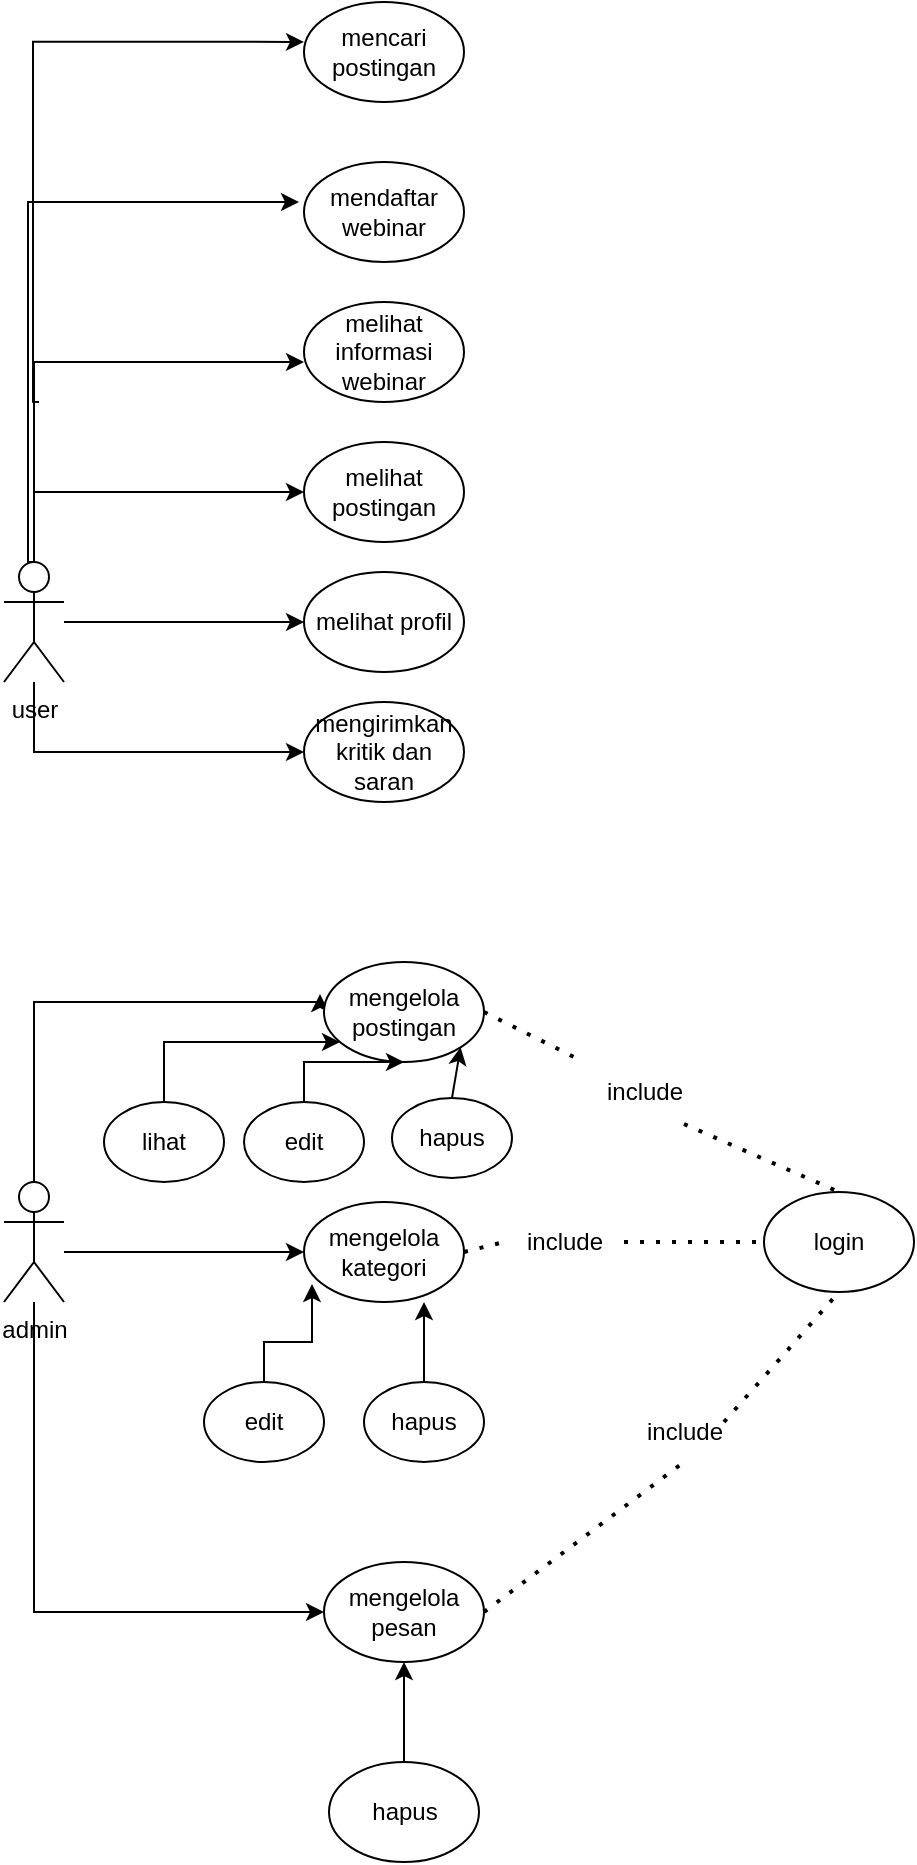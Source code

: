 <mxfile version="21.6.8" type="github" pages="6">
  <diagram name="Halaman-1" id="RSVHsqRsbo349FEQMMsI">
    <mxGraphModel dx="1216" dy="515" grid="1" gridSize="10" guides="1" tooltips="1" connect="1" arrows="1" fold="1" page="1" pageScale="1" pageWidth="827" pageHeight="1169" math="0" shadow="0">
      <root>
        <mxCell id="0" />
        <mxCell id="1" parent="0" />
        <mxCell id="zydpl3n6GphYfxGXzcQ3-6" style="edgeStyle=orthogonalEdgeStyle;rounded=0;orthogonalLoop=1;jettySize=auto;html=1;" parent="1" source="zydpl3n6GphYfxGXzcQ3-1" target="zydpl3n6GphYfxGXzcQ3-3" edge="1">
          <mxGeometry relative="1" as="geometry">
            <Array as="points">
              <mxPoint x="115" y="285" />
            </Array>
          </mxGeometry>
        </mxCell>
        <mxCell id="zydpl3n6GphYfxGXzcQ3-7" style="edgeStyle=orthogonalEdgeStyle;rounded=0;orthogonalLoop=1;jettySize=auto;html=1;" parent="1" source="zydpl3n6GphYfxGXzcQ3-1" target="zydpl3n6GphYfxGXzcQ3-4" edge="1">
          <mxGeometry relative="1" as="geometry">
            <Array as="points">
              <mxPoint x="180" y="350" />
              <mxPoint x="180" y="350" />
            </Array>
          </mxGeometry>
        </mxCell>
        <mxCell id="zydpl3n6GphYfxGXzcQ3-15" style="edgeStyle=orthogonalEdgeStyle;rounded=0;orthogonalLoop=1;jettySize=auto;html=1;entryX=0;entryY=0.5;entryDx=0;entryDy=0;" parent="1" source="zydpl3n6GphYfxGXzcQ3-1" target="zydpl3n6GphYfxGXzcQ3-5" edge="1">
          <mxGeometry relative="1" as="geometry">
            <Array as="points">
              <mxPoint x="115" y="415" />
            </Array>
          </mxGeometry>
        </mxCell>
        <mxCell id="zydpl3n6GphYfxGXzcQ3-1" value="user" style="shape=umlActor;verticalLabelPosition=bottom;verticalAlign=top;html=1;outlineConnect=0;" parent="1" vertex="1">
          <mxGeometry x="100" y="320" width="30" height="60" as="geometry" />
        </mxCell>
        <mxCell id="zydpl3n6GphYfxGXzcQ3-16" style="edgeStyle=orthogonalEdgeStyle;rounded=0;orthogonalLoop=1;jettySize=auto;html=1;entryX=-0.025;entryY=0.32;entryDx=0;entryDy=0;entryPerimeter=0;" parent="1" source="zydpl3n6GphYfxGXzcQ3-2" target="zydpl3n6GphYfxGXzcQ3-9" edge="1">
          <mxGeometry relative="1" as="geometry">
            <Array as="points">
              <mxPoint x="115" y="540" />
              <mxPoint x="258" y="540" />
            </Array>
          </mxGeometry>
        </mxCell>
        <mxCell id="zydpl3n6GphYfxGXzcQ3-17" style="edgeStyle=orthogonalEdgeStyle;rounded=0;orthogonalLoop=1;jettySize=auto;html=1;entryX=0;entryY=0.5;entryDx=0;entryDy=0;" parent="1" source="zydpl3n6GphYfxGXzcQ3-2" target="zydpl3n6GphYfxGXzcQ3-10" edge="1">
          <mxGeometry relative="1" as="geometry">
            <Array as="points">
              <mxPoint x="170" y="665" />
              <mxPoint x="170" y="665" />
            </Array>
          </mxGeometry>
        </mxCell>
        <mxCell id="zydpl3n6GphYfxGXzcQ3-18" style="edgeStyle=orthogonalEdgeStyle;rounded=0;orthogonalLoop=1;jettySize=auto;html=1;entryX=0;entryY=0.5;entryDx=0;entryDy=0;" parent="1" source="zydpl3n6GphYfxGXzcQ3-2" target="zydpl3n6GphYfxGXzcQ3-11" edge="1">
          <mxGeometry relative="1" as="geometry">
            <Array as="points">
              <mxPoint x="115" y="845" />
            </Array>
          </mxGeometry>
        </mxCell>
        <mxCell id="zydpl3n6GphYfxGXzcQ3-2" value="admin" style="shape=umlActor;verticalLabelPosition=bottom;verticalAlign=top;html=1;outlineConnect=0;" parent="1" vertex="1">
          <mxGeometry x="100" y="630" width="30" height="60" as="geometry" />
        </mxCell>
        <mxCell id="zydpl3n6GphYfxGXzcQ3-3" value="melihat postingan" style="ellipse;whiteSpace=wrap;html=1;" parent="1" vertex="1">
          <mxGeometry x="250" y="260" width="80" height="50" as="geometry" />
        </mxCell>
        <mxCell id="zydpl3n6GphYfxGXzcQ3-4" value="melihat profil" style="ellipse;whiteSpace=wrap;html=1;" parent="1" vertex="1">
          <mxGeometry x="250" y="325" width="80" height="50" as="geometry" />
        </mxCell>
        <mxCell id="zydpl3n6GphYfxGXzcQ3-5" value="mengirimkan kritik dan saran" style="ellipse;whiteSpace=wrap;html=1;" parent="1" vertex="1">
          <mxGeometry x="250" y="390" width="80" height="50" as="geometry" />
        </mxCell>
        <mxCell id="zydpl3n6GphYfxGXzcQ3-9" value="mengelola postingan" style="ellipse;whiteSpace=wrap;html=1;" parent="1" vertex="1">
          <mxGeometry x="260" y="520" width="80" height="50" as="geometry" />
        </mxCell>
        <mxCell id="zydpl3n6GphYfxGXzcQ3-10" value="mengelola kategori" style="ellipse;whiteSpace=wrap;html=1;" parent="1" vertex="1">
          <mxGeometry x="250" y="640" width="80" height="50" as="geometry" />
        </mxCell>
        <mxCell id="zydpl3n6GphYfxGXzcQ3-11" value="mengelola pesan" style="ellipse;whiteSpace=wrap;html=1;" parent="1" vertex="1">
          <mxGeometry x="260" y="820" width="80" height="50" as="geometry" />
        </mxCell>
        <mxCell id="zydpl3n6GphYfxGXzcQ3-19" value="login" style="ellipse;whiteSpace=wrap;html=1;" parent="1" vertex="1">
          <mxGeometry x="480" y="635" width="75" height="50" as="geometry" />
        </mxCell>
        <mxCell id="zydpl3n6GphYfxGXzcQ3-20" value="" style="endArrow=none;dashed=1;html=1;dashPattern=1 3;strokeWidth=2;rounded=0;entryX=0.5;entryY=1;entryDx=0;entryDy=0;" parent="1" target="zydpl3n6GphYfxGXzcQ3-19" edge="1">
          <mxGeometry width="50" height="50" relative="1" as="geometry">
            <mxPoint x="460" y="750" as="sourcePoint" />
            <mxPoint x="430" y="690" as="targetPoint" />
          </mxGeometry>
        </mxCell>
        <mxCell id="zydpl3n6GphYfxGXzcQ3-21" value="" style="endArrow=none;dashed=1;html=1;dashPattern=1 3;strokeWidth=2;rounded=0;exitX=1;exitY=0.5;exitDx=0;exitDy=0;entryX=0;entryY=0.5;entryDx=0;entryDy=0;" parent="1" source="zydpl3n6GphYfxGXzcQ3-24" target="zydpl3n6GphYfxGXzcQ3-19" edge="1">
          <mxGeometry width="50" height="50" relative="1" as="geometry">
            <mxPoint x="380" y="740" as="sourcePoint" />
            <mxPoint x="430" y="690" as="targetPoint" />
          </mxGeometry>
        </mxCell>
        <mxCell id="zydpl3n6GphYfxGXzcQ3-22" value="" style="endArrow=none;dashed=1;html=1;dashPattern=1 3;strokeWidth=2;rounded=0;entryX=0.5;entryY=0;entryDx=0;entryDy=0;exitX=0.833;exitY=1.033;exitDx=0;exitDy=0;exitPerimeter=0;" parent="1" source="zydpl3n6GphYfxGXzcQ3-23" target="zydpl3n6GphYfxGXzcQ3-19" edge="1">
          <mxGeometry width="50" height="50" relative="1" as="geometry">
            <mxPoint x="380" y="740" as="sourcePoint" />
            <mxPoint x="430" y="690" as="targetPoint" />
          </mxGeometry>
        </mxCell>
        <mxCell id="zydpl3n6GphYfxGXzcQ3-25" value="" style="endArrow=none;dashed=1;html=1;dashPattern=1 3;strokeWidth=2;rounded=0;exitX=1;exitY=0.5;exitDx=0;exitDy=0;entryX=0;entryY=0.5;entryDx=0;entryDy=0;" parent="1" source="zydpl3n6GphYfxGXzcQ3-10" target="zydpl3n6GphYfxGXzcQ3-24" edge="1">
          <mxGeometry width="50" height="50" relative="1" as="geometry">
            <mxPoint x="330" y="665" as="sourcePoint" />
            <mxPoint x="390" y="665" as="targetPoint" />
          </mxGeometry>
        </mxCell>
        <mxCell id="zydpl3n6GphYfxGXzcQ3-24" value="include" style="text;html=1;align=center;verticalAlign=middle;resizable=0;points=[];autosize=1;strokeColor=none;fillColor=none;" parent="1" vertex="1">
          <mxGeometry x="350" y="645" width="60" height="30" as="geometry" />
        </mxCell>
        <mxCell id="zydpl3n6GphYfxGXzcQ3-28" style="edgeStyle=orthogonalEdgeStyle;rounded=0;orthogonalLoop=1;jettySize=auto;html=1;entryX=0.5;entryY=1;entryDx=0;entryDy=0;" parent="1" source="zydpl3n6GphYfxGXzcQ3-27" target="zydpl3n6GphYfxGXzcQ3-11" edge="1">
          <mxGeometry relative="1" as="geometry" />
        </mxCell>
        <mxCell id="zydpl3n6GphYfxGXzcQ3-27" value="hapus" style="ellipse;whiteSpace=wrap;html=1;" parent="1" vertex="1">
          <mxGeometry x="262.5" y="920" width="75" height="50" as="geometry" />
        </mxCell>
        <mxCell id="zydpl3n6GphYfxGXzcQ3-31" style="edgeStyle=orthogonalEdgeStyle;rounded=0;orthogonalLoop=1;jettySize=auto;html=1;entryX=0.05;entryY=0.82;entryDx=0;entryDy=0;entryPerimeter=0;" parent="1" source="zydpl3n6GphYfxGXzcQ3-29" target="zydpl3n6GphYfxGXzcQ3-10" edge="1">
          <mxGeometry relative="1" as="geometry" />
        </mxCell>
        <mxCell id="zydpl3n6GphYfxGXzcQ3-29" value="edit" style="ellipse;whiteSpace=wrap;html=1;" parent="1" vertex="1">
          <mxGeometry x="200" y="730" width="60" height="40" as="geometry" />
        </mxCell>
        <mxCell id="zydpl3n6GphYfxGXzcQ3-32" style="edgeStyle=orthogonalEdgeStyle;rounded=0;orthogonalLoop=1;jettySize=auto;html=1;" parent="1" source="zydpl3n6GphYfxGXzcQ3-30" edge="1">
          <mxGeometry relative="1" as="geometry">
            <mxPoint x="310" y="690" as="targetPoint" />
            <Array as="points">
              <mxPoint x="310" y="710" />
              <mxPoint x="310" y="710" />
            </Array>
          </mxGeometry>
        </mxCell>
        <mxCell id="zydpl3n6GphYfxGXzcQ3-30" value="hapus" style="ellipse;whiteSpace=wrap;html=1;" parent="1" vertex="1">
          <mxGeometry x="280" y="730" width="60" height="40" as="geometry" />
        </mxCell>
        <mxCell id="zydpl3n6GphYfxGXzcQ3-36" style="edgeStyle=orthogonalEdgeStyle;rounded=0;orthogonalLoop=1;jettySize=auto;html=1;" parent="1" source="zydpl3n6GphYfxGXzcQ3-33" target="zydpl3n6GphYfxGXzcQ3-9" edge="1">
          <mxGeometry relative="1" as="geometry">
            <Array as="points">
              <mxPoint x="180" y="560" />
            </Array>
          </mxGeometry>
        </mxCell>
        <mxCell id="zydpl3n6GphYfxGXzcQ3-33" value="lihat" style="ellipse;whiteSpace=wrap;html=1;" parent="1" vertex="1">
          <mxGeometry x="150" y="590" width="60" height="40" as="geometry" />
        </mxCell>
        <mxCell id="zydpl3n6GphYfxGXzcQ3-37" style="edgeStyle=orthogonalEdgeStyle;rounded=0;orthogonalLoop=1;jettySize=auto;html=1;" parent="1" source="zydpl3n6GphYfxGXzcQ3-34" target="zydpl3n6GphYfxGXzcQ3-9" edge="1">
          <mxGeometry relative="1" as="geometry" />
        </mxCell>
        <mxCell id="zydpl3n6GphYfxGXzcQ3-34" value="edit" style="ellipse;whiteSpace=wrap;html=1;" parent="1" vertex="1">
          <mxGeometry x="220" y="590" width="60" height="40" as="geometry" />
        </mxCell>
        <mxCell id="zydpl3n6GphYfxGXzcQ3-35" value="hapus" style="ellipse;whiteSpace=wrap;html=1;" parent="1" vertex="1">
          <mxGeometry x="294" y="588" width="60" height="40" as="geometry" />
        </mxCell>
        <mxCell id="zydpl3n6GphYfxGXzcQ3-38" value="" style="endArrow=classic;html=1;rounded=0;exitX=0.5;exitY=0;exitDx=0;exitDy=0;entryX=1;entryY=1;entryDx=0;entryDy=0;" parent="1" source="zydpl3n6GphYfxGXzcQ3-35" target="zydpl3n6GphYfxGXzcQ3-9" edge="1">
          <mxGeometry width="50" height="50" relative="1" as="geometry">
            <mxPoint x="380" y="640" as="sourcePoint" />
            <mxPoint x="430" y="590" as="targetPoint" />
          </mxGeometry>
        </mxCell>
        <mxCell id="zydpl3n6GphYfxGXzcQ3-39" value="" style="endArrow=none;dashed=1;html=1;dashPattern=1 3;strokeWidth=2;rounded=0;exitX=1;exitY=0.5;exitDx=0;exitDy=0;entryX=0.5;entryY=1;entryDx=0;entryDy=0;" parent="1" source="zydpl3n6GphYfxGXzcQ3-11" target="zydpl3n6GphYfxGXzcQ3-26" edge="1">
          <mxGeometry width="50" height="50" relative="1" as="geometry">
            <mxPoint x="340" y="845" as="sourcePoint" />
            <mxPoint x="518" y="685" as="targetPoint" />
          </mxGeometry>
        </mxCell>
        <mxCell id="zydpl3n6GphYfxGXzcQ3-26" value="include" style="text;html=1;align=center;verticalAlign=middle;resizable=0;points=[];autosize=1;strokeColor=none;fillColor=none;" parent="1" vertex="1">
          <mxGeometry x="410" y="740" width="60" height="30" as="geometry" />
        </mxCell>
        <mxCell id="zydpl3n6GphYfxGXzcQ3-40" value="" style="endArrow=none;dashed=1;html=1;dashPattern=1 3;strokeWidth=2;rounded=0;exitX=1;exitY=0.5;exitDx=0;exitDy=0;" parent="1" source="zydpl3n6GphYfxGXzcQ3-9" target="zydpl3n6GphYfxGXzcQ3-23" edge="1">
          <mxGeometry width="50" height="50" relative="1" as="geometry">
            <mxPoint x="340" y="545" as="sourcePoint" />
            <mxPoint x="518" y="635" as="targetPoint" />
          </mxGeometry>
        </mxCell>
        <mxCell id="zydpl3n6GphYfxGXzcQ3-23" value="include" style="text;html=1;align=center;verticalAlign=middle;resizable=0;points=[];autosize=1;strokeColor=none;fillColor=none;" parent="1" vertex="1">
          <mxGeometry x="390" y="570" width="60" height="30" as="geometry" />
        </mxCell>
        <mxCell id="mU2IFYvqE7KTnkewNYmK-2" value="melihat informasi webinar" style="ellipse;whiteSpace=wrap;html=1;" vertex="1" parent="1">
          <mxGeometry x="250" y="190" width="80" height="50" as="geometry" />
        </mxCell>
        <mxCell id="mU2IFYvqE7KTnkewNYmK-3" value="mendaftar webinar" style="ellipse;whiteSpace=wrap;html=1;" vertex="1" parent="1">
          <mxGeometry x="250" y="120" width="80" height="50" as="geometry" />
        </mxCell>
        <mxCell id="mU2IFYvqE7KTnkewNYmK-4" style="edgeStyle=orthogonalEdgeStyle;rounded=0;orthogonalLoop=1;jettySize=auto;html=1;exitX=0.5;exitY=0;exitDx=0;exitDy=0;exitPerimeter=0;" edge="1" parent="1" source="zydpl3n6GphYfxGXzcQ3-1">
          <mxGeometry relative="1" as="geometry">
            <Array as="points">
              <mxPoint x="115" y="220" />
            </Array>
            <mxPoint x="115" y="255" as="sourcePoint" />
            <mxPoint x="250" y="220" as="targetPoint" />
          </mxGeometry>
        </mxCell>
        <mxCell id="mU2IFYvqE7KTnkewNYmK-5" style="edgeStyle=orthogonalEdgeStyle;rounded=0;orthogonalLoop=1;jettySize=auto;html=1;exitX=0.5;exitY=0;exitDx=0;exitDy=0;exitPerimeter=0;" edge="1" parent="1" source="zydpl3n6GphYfxGXzcQ3-1">
          <mxGeometry relative="1" as="geometry">
            <Array as="points">
              <mxPoint x="112" y="320" />
              <mxPoint x="112" y="140" />
            </Array>
            <mxPoint x="112.5" y="175" as="sourcePoint" />
            <mxPoint x="247.5" y="140" as="targetPoint" />
          </mxGeometry>
        </mxCell>
        <mxCell id="mU2IFYvqE7KTnkewNYmK-6" value="mencari postingan" style="ellipse;whiteSpace=wrap;html=1;" vertex="1" parent="1">
          <mxGeometry x="250" y="40" width="80" height="50" as="geometry" />
        </mxCell>
        <mxCell id="mU2IFYvqE7KTnkewNYmK-7" style="edgeStyle=orthogonalEdgeStyle;rounded=0;orthogonalLoop=1;jettySize=auto;html=1;exitX=0.5;exitY=0;exitDx=0;exitDy=0;exitPerimeter=0;" edge="1" parent="1">
          <mxGeometry relative="1" as="geometry">
            <Array as="points">
              <mxPoint x="114.5" y="239.94" />
              <mxPoint x="114.5" y="59.94" />
            </Array>
            <mxPoint x="117.5" y="239.94" as="sourcePoint" />
            <mxPoint x="250" y="59.94" as="targetPoint" />
          </mxGeometry>
        </mxCell>
      </root>
    </mxGraphModel>
  </diagram>
  <diagram id="Epa4H1ELJqGPKK6hGKj0" name="Halaman-2">
    <mxGraphModel dx="1723" dy="730" grid="1" gridSize="10" guides="1" tooltips="1" connect="1" arrows="1" fold="1" page="1" pageScale="1" pageWidth="827" pageHeight="1169" math="0" shadow="0">
      <root>
        <mxCell id="0" />
        <mxCell id="1" parent="0" />
        <mxCell id="4TMxYFXS5rCCLux-zA_p-1" value="" style="ellipse;html=1;shape=startState;fillColor=#000000;strokeColor=#ff0000;" parent="1" vertex="1">
          <mxGeometry x="110" y="90" width="30" height="30" as="geometry" />
        </mxCell>
        <mxCell id="4TMxYFXS5rCCLux-zA_p-2" value="" style="edgeStyle=orthogonalEdgeStyle;html=1;verticalAlign=bottom;endArrow=open;endSize=8;strokeColor=#ff0000;rounded=0;" parent="1" source="4TMxYFXS5rCCLux-zA_p-1" edge="1">
          <mxGeometry relative="1" as="geometry">
            <mxPoint x="125" y="180" as="targetPoint" />
          </mxGeometry>
        </mxCell>
        <mxCell id="4TMxYFXS5rCCLux-zA_p-19" style="edgeStyle=orthogonalEdgeStyle;rounded=0;orthogonalLoop=1;jettySize=auto;html=1;entryX=0;entryY=0.5;entryDx=0;entryDy=0;" parent="1" source="4TMxYFXS5rCCLux-zA_p-3" target="4TMxYFXS5rCCLux-zA_p-8" edge="1">
          <mxGeometry relative="1" as="geometry" />
        </mxCell>
        <mxCell id="4TMxYFXS5rCCLux-zA_p-3" value="login" style="html=1;whiteSpace=wrap;" parent="1" vertex="1">
          <mxGeometry x="70" y="180" width="110" height="50" as="geometry" />
        </mxCell>
        <mxCell id="4TMxYFXS5rCCLux-zA_p-23" style="edgeStyle=orthogonalEdgeStyle;rounded=0;orthogonalLoop=1;jettySize=auto;html=1;" parent="1" source="4TMxYFXS5rCCLux-zA_p-8" target="4TMxYFXS5rCCLux-zA_p-20" edge="1">
          <mxGeometry relative="1" as="geometry" />
        </mxCell>
        <mxCell id="4TMxYFXS5rCCLux-zA_p-8" value="validation" style="html=1;whiteSpace=wrap;" parent="1" vertex="1">
          <mxGeometry x="250" y="180" width="110" height="50" as="geometry" />
        </mxCell>
        <mxCell id="4TMxYFXS5rCCLux-zA_p-12" value="Admin" style="text;html=1;align=center;verticalAlign=middle;resizable=0;points=[];autosize=1;strokeColor=none;fillColor=none;" parent="1" vertex="1">
          <mxGeometry x="90" y="38" width="60" height="30" as="geometry" />
        </mxCell>
        <mxCell id="4TMxYFXS5rCCLux-zA_p-13" value="System" style="text;html=1;align=center;verticalAlign=middle;resizable=0;points=[];autosize=1;strokeColor=none;fillColor=none;" parent="1" vertex="1">
          <mxGeometry x="280" y="38" width="60" height="30" as="geometry" />
        </mxCell>
        <mxCell id="4TMxYFXS5rCCLux-zA_p-14" value="database" style="text;html=1;align=center;verticalAlign=middle;resizable=0;points=[];autosize=1;strokeColor=none;fillColor=none;" parent="1" vertex="1">
          <mxGeometry x="445" y="38" width="70" height="30" as="geometry" />
        </mxCell>
        <mxCell id="4TMxYFXS5rCCLux-zA_p-18" style="edgeStyle=orthogonalEdgeStyle;rounded=0;orthogonalLoop=1;jettySize=auto;html=1;entryX=0.5;entryY=1;entryDx=0;entryDy=0;" parent="1" source="4TMxYFXS5rCCLux-zA_p-17" target="4TMxYFXS5rCCLux-zA_p-3" edge="1">
          <mxGeometry relative="1" as="geometry" />
        </mxCell>
        <mxCell id="4TMxYFXS5rCCLux-zA_p-17" value="Pesan Salah" style="html=1;whiteSpace=wrap;" parent="1" vertex="1">
          <mxGeometry x="250" y="280" width="110" height="50" as="geometry" />
        </mxCell>
        <mxCell id="4TMxYFXS5rCCLux-zA_p-20" value="cek data" style="rhombus;whiteSpace=wrap;html=1;fontColor=#000000;fillColor=#ffffc0;strokeColor=#ff0000;" parent="1" vertex="1">
          <mxGeometry x="450" y="185" width="80" height="40" as="geometry" />
        </mxCell>
        <mxCell id="4TMxYFXS5rCCLux-zA_p-21" value="no" style="edgeStyle=orthogonalEdgeStyle;html=1;align=left;verticalAlign=bottom;endArrow=open;endSize=8;strokeColor=#ff0000;rounded=0;entryX=1;entryY=0.5;entryDx=0;entryDy=0;" parent="1" source="4TMxYFXS5rCCLux-zA_p-20" target="4TMxYFXS5rCCLux-zA_p-17" edge="1">
          <mxGeometry x="-0.628" y="-20" relative="1" as="geometry">
            <mxPoint x="630" y="200" as="targetPoint" />
            <Array as="points">
              <mxPoint x="490" y="305" />
            </Array>
            <mxPoint as="offset" />
          </mxGeometry>
        </mxCell>
        <mxCell id="4TMxYFXS5rCCLux-zA_p-22" value="yes" style="edgeStyle=orthogonalEdgeStyle;html=1;align=left;verticalAlign=top;endArrow=open;endSize=8;strokeColor=#ff0000;rounded=0;entryX=1;entryY=0.5;entryDx=0;entryDy=0;" parent="1" source="4TMxYFXS5rCCLux-zA_p-20" target="4TMxYFXS5rCCLux-zA_p-25" edge="1">
          <mxGeometry x="-1" relative="1" as="geometry">
            <mxPoint x="360" y="400" as="targetPoint" />
            <Array as="points">
              <mxPoint x="560" y="205" />
              <mxPoint x="560" y="405" />
            </Array>
          </mxGeometry>
        </mxCell>
        <mxCell id="4TMxYFXS5rCCLux-zA_p-29" style="edgeStyle=orthogonalEdgeStyle;rounded=0;orthogonalLoop=1;jettySize=auto;html=1;entryX=1;entryY=0.5;entryDx=0;entryDy=0;" parent="1" source="4TMxYFXS5rCCLux-zA_p-25" target="4TMxYFXS5rCCLux-zA_p-26" edge="1">
          <mxGeometry relative="1" as="geometry" />
        </mxCell>
        <mxCell id="4TMxYFXS5rCCLux-zA_p-25" value="Halaman Admin" style="html=1;whiteSpace=wrap;" parent="1" vertex="1">
          <mxGeometry x="250" y="380" width="110" height="50" as="geometry" />
        </mxCell>
        <mxCell id="4TMxYFXS5rCCLux-zA_p-59" style="edgeStyle=orthogonalEdgeStyle;rounded=0;orthogonalLoop=1;jettySize=auto;html=1;entryX=0;entryY=0.5;entryDx=0;entryDy=0;" parent="1" source="4TMxYFXS5rCCLux-zA_p-26" target="4TMxYFXS5rCCLux-zA_p-60" edge="1">
          <mxGeometry relative="1" as="geometry">
            <mxPoint x="270" y="500" as="targetPoint" />
            <Array as="points">
              <mxPoint x="125" y="495" />
            </Array>
          </mxGeometry>
        </mxCell>
        <mxCell id="4TMxYFXS5rCCLux-zA_p-26" value="mengelola postingan, kategori, pesan" style="html=1;whiteSpace=wrap;" parent="1" vertex="1">
          <mxGeometry x="70" y="380" width="110" height="50" as="geometry" />
        </mxCell>
        <mxCell id="4TMxYFXS5rCCLux-zA_p-77" style="edgeStyle=orthogonalEdgeStyle;rounded=0;orthogonalLoop=1;jettySize=auto;html=1;entryX=1;entryY=0.5;entryDx=0;entryDy=0;" parent="1" source="4TMxYFXS5rCCLux-zA_p-58" target="4TMxYFXS5rCCLux-zA_p-72" edge="1">
          <mxGeometry relative="1" as="geometry">
            <Array as="points">
              <mxPoint x="500" y="725" />
            </Array>
          </mxGeometry>
        </mxCell>
        <mxCell id="4TMxYFXS5rCCLux-zA_p-58" value="simpan" style="html=1;whiteSpace=wrap;" parent="1" vertex="1">
          <mxGeometry x="445" y="470" width="110" height="50" as="geometry" />
        </mxCell>
        <mxCell id="4TMxYFXS5rCCLux-zA_p-60" value="Condition" style="rhombus;whiteSpace=wrap;html=1;fontColor=#000000;fillColor=#ffffc0;strokeColor=#ff0000;" parent="1" vertex="1">
          <mxGeometry x="260" y="475" width="80" height="40" as="geometry" />
        </mxCell>
        <mxCell id="4TMxYFXS5rCCLux-zA_p-61" value="yes" style="edgeStyle=orthogonalEdgeStyle;html=1;align=left;verticalAlign=bottom;endArrow=open;endSize=8;strokeColor=#ff0000;rounded=0;entryX=0;entryY=0.5;entryDx=0;entryDy=0;" parent="1" source="4TMxYFXS5rCCLux-zA_p-60" target="4TMxYFXS5rCCLux-zA_p-58" edge="1">
          <mxGeometry x="-1" relative="1" as="geometry">
            <mxPoint x="440" y="495" as="targetPoint" />
          </mxGeometry>
        </mxCell>
        <mxCell id="4TMxYFXS5rCCLux-zA_p-62" value="no" style="edgeStyle=orthogonalEdgeStyle;html=1;align=left;verticalAlign=top;endArrow=open;endSize=8;strokeColor=#ff0000;rounded=0;" parent="1" source="4TMxYFXS5rCCLux-zA_p-60" edge="1">
          <mxGeometry x="-1" relative="1" as="geometry">
            <mxPoint x="300" y="575" as="targetPoint" />
          </mxGeometry>
        </mxCell>
        <mxCell id="4TMxYFXS5rCCLux-zA_p-64" style="edgeStyle=orthogonalEdgeStyle;rounded=0;orthogonalLoop=1;jettySize=auto;html=1;entryX=0;entryY=0.5;entryDx=0;entryDy=0;" parent="1" edge="1">
          <mxGeometry relative="1" as="geometry">
            <mxPoint x="245" y="605" as="sourcePoint" />
            <mxPoint x="60" y="405" as="targetPoint" />
            <Array as="points">
              <mxPoint x="40" y="605" />
              <mxPoint x="40" y="405" />
            </Array>
          </mxGeometry>
        </mxCell>
        <mxCell id="4TMxYFXS5rCCLux-zA_p-63" value="pesan error" style="html=1;whiteSpace=wrap;" parent="1" vertex="1">
          <mxGeometry x="245" y="580" width="110" height="50" as="geometry" />
        </mxCell>
        <mxCell id="4TMxYFXS5rCCLux-zA_p-65" value="" style="endArrow=none;html=1;rounded=0;" parent="1" edge="1">
          <mxGeometry width="50" height="50" relative="1" as="geometry">
            <mxPoint x="200" y="790" as="sourcePoint" />
            <mxPoint x="200" y="40" as="targetPoint" />
          </mxGeometry>
        </mxCell>
        <mxCell id="4TMxYFXS5rCCLux-zA_p-66" value="" style="endArrow=none;html=1;rounded=0;" parent="1" edge="1">
          <mxGeometry width="50" height="50" relative="1" as="geometry">
            <mxPoint x="400" y="790" as="sourcePoint" />
            <mxPoint x="400" y="38" as="targetPoint" />
          </mxGeometry>
        </mxCell>
        <mxCell id="4TMxYFXS5rCCLux-zA_p-67" value="" style="endArrow=none;html=1;rounded=0;" parent="1" edge="1">
          <mxGeometry width="50" height="50" relative="1" as="geometry">
            <mxPoint y="80" as="sourcePoint" />
            <mxPoint x="600" y="80" as="targetPoint" />
          </mxGeometry>
        </mxCell>
        <mxCell id="4TMxYFXS5rCCLux-zA_p-68" value="" style="endArrow=none;html=1;rounded=0;" parent="1" edge="1">
          <mxGeometry width="50" height="50" relative="1" as="geometry">
            <mxPoint y="36.57" as="sourcePoint" />
            <mxPoint x="600" y="36.57" as="targetPoint" />
          </mxGeometry>
        </mxCell>
        <mxCell id="4TMxYFXS5rCCLux-zA_p-69" value="" style="endArrow=none;html=1;rounded=0;" parent="1" edge="1">
          <mxGeometry width="50" height="50" relative="1" as="geometry">
            <mxPoint x="600" y="790" as="sourcePoint" />
            <mxPoint x="600" y="40" as="targetPoint" />
          </mxGeometry>
        </mxCell>
        <mxCell id="4TMxYFXS5rCCLux-zA_p-70" value="" style="endArrow=none;html=1;rounded=0;" parent="1" edge="1">
          <mxGeometry width="50" height="50" relative="1" as="geometry">
            <mxPoint y="790" as="sourcePoint" />
            <mxPoint x="600" y="790" as="targetPoint" />
          </mxGeometry>
        </mxCell>
        <mxCell id="4TMxYFXS5rCCLux-zA_p-74" style="edgeStyle=orthogonalEdgeStyle;rounded=0;orthogonalLoop=1;jettySize=auto;html=1;entryX=1;entryY=0.5;entryDx=0;entryDy=0;" parent="1" source="4TMxYFXS5rCCLux-zA_p-72" target="4TMxYFXS5rCCLux-zA_p-73" edge="1">
          <mxGeometry relative="1" as="geometry" />
        </mxCell>
        <mxCell id="4TMxYFXS5rCCLux-zA_p-72" value="Pesan Tersimpan" style="html=1;whiteSpace=wrap;" parent="1" vertex="1">
          <mxGeometry x="245" y="700" width="110" height="50" as="geometry" />
        </mxCell>
        <mxCell id="4TMxYFXS5rCCLux-zA_p-73" value="" style="ellipse;html=1;shape=endState;fillColor=#000000;strokeColor=#ff0000;" parent="1" vertex="1">
          <mxGeometry x="110" y="709" width="30" height="30" as="geometry" />
        </mxCell>
        <mxCell id="4TMxYFXS5rCCLux-zA_p-75" style="edgeStyle=orthogonalEdgeStyle;rounded=0;orthogonalLoop=1;jettySize=auto;html=1;exitX=0;exitY=0.5;exitDx=0;exitDy=0;entryX=0.5;entryY=1;entryDx=0;entryDy=0;" parent="1" edge="1">
          <mxGeometry relative="1" as="geometry">
            <mxPoint x="110" y="717" as="sourcePoint" />
            <mxPoint x="125" y="732" as="targetPoint" />
          </mxGeometry>
        </mxCell>
      </root>
    </mxGraphModel>
  </diagram>
  <diagram id="zanBINFQUbg3AtRtDWsz" name="Halaman-3">
    <mxGraphModel dx="1477" dy="626" grid="1" gridSize="10" guides="1" tooltips="1" connect="1" arrows="1" fold="1" page="1" pageScale="1" pageWidth="827" pageHeight="1169" math="0" shadow="0">
      <root>
        <mxCell id="0" />
        <mxCell id="1" parent="0" />
        <mxCell id="sbsenkfIkz43tN5Z3cuL-1" value="" style="ellipse;html=1;shape=startState;fillColor=#000000;strokeColor=#ff0000;" vertex="1" parent="1">
          <mxGeometry x="110" y="90" width="30" height="30" as="geometry" />
        </mxCell>
        <mxCell id="sbsenkfIkz43tN5Z3cuL-2" value="" style="edgeStyle=orthogonalEdgeStyle;html=1;verticalAlign=bottom;endArrow=open;endSize=8;strokeColor=#ff0000;rounded=0;" edge="1" parent="1" source="sbsenkfIkz43tN5Z3cuL-1">
          <mxGeometry relative="1" as="geometry">
            <mxPoint x="125" y="180" as="targetPoint" />
          </mxGeometry>
        </mxCell>
        <mxCell id="0mF-kZEADYwDveUAyig8-7" value="" style="edgeStyle=orthogonalEdgeStyle;rounded=0;orthogonalLoop=1;jettySize=auto;html=1;" edge="1" parent="1" source="sbsenkfIkz43tN5Z3cuL-4" target="0mF-kZEADYwDveUAyig8-1">
          <mxGeometry relative="1" as="geometry" />
        </mxCell>
        <mxCell id="sbsenkfIkz43tN5Z3cuL-4" value="Mengunjungi web" style="html=1;whiteSpace=wrap;" vertex="1" parent="1">
          <mxGeometry x="70" y="180" width="110" height="50" as="geometry" />
        </mxCell>
        <mxCell id="sbsenkfIkz43tN5Z3cuL-7" value="User" style="text;html=1;align=center;verticalAlign=middle;resizable=0;points=[];autosize=1;strokeColor=none;fillColor=none;" vertex="1" parent="1">
          <mxGeometry x="95" y="38" width="50" height="30" as="geometry" />
        </mxCell>
        <mxCell id="sbsenkfIkz43tN5Z3cuL-8" value="System" style="text;html=1;align=center;verticalAlign=middle;resizable=0;points=[];autosize=1;strokeColor=none;fillColor=none;" vertex="1" parent="1">
          <mxGeometry x="280" y="38" width="60" height="30" as="geometry" />
        </mxCell>
        <mxCell id="sbsenkfIkz43tN5Z3cuL-9" value="database" style="text;html=1;align=center;verticalAlign=middle;resizable=0;points=[];autosize=1;strokeColor=none;fillColor=none;" vertex="1" parent="1">
          <mxGeometry x="445" y="38" width="70" height="30" as="geometry" />
        </mxCell>
        <mxCell id="sbsenkfIkz43tN5Z3cuL-26" value="" style="endArrow=none;html=1;rounded=0;" edge="1" parent="1">
          <mxGeometry width="50" height="50" relative="1" as="geometry">
            <mxPoint x="200" y="790" as="sourcePoint" />
            <mxPoint x="200" y="40" as="targetPoint" />
          </mxGeometry>
        </mxCell>
        <mxCell id="sbsenkfIkz43tN5Z3cuL-27" value="" style="endArrow=none;html=1;rounded=0;" edge="1" parent="1">
          <mxGeometry width="50" height="50" relative="1" as="geometry">
            <mxPoint x="400" y="790" as="sourcePoint" />
            <mxPoint x="400" y="38" as="targetPoint" />
          </mxGeometry>
        </mxCell>
        <mxCell id="sbsenkfIkz43tN5Z3cuL-28" value="" style="endArrow=none;html=1;rounded=0;" edge="1" parent="1">
          <mxGeometry width="50" height="50" relative="1" as="geometry">
            <mxPoint y="80" as="sourcePoint" />
            <mxPoint x="600" y="80" as="targetPoint" />
          </mxGeometry>
        </mxCell>
        <mxCell id="sbsenkfIkz43tN5Z3cuL-29" value="" style="endArrow=none;html=1;rounded=0;" edge="1" parent="1">
          <mxGeometry width="50" height="50" relative="1" as="geometry">
            <mxPoint y="36.57" as="sourcePoint" />
            <mxPoint x="600" y="36.57" as="targetPoint" />
          </mxGeometry>
        </mxCell>
        <mxCell id="sbsenkfIkz43tN5Z3cuL-30" value="" style="endArrow=none;html=1;rounded=0;" edge="1" parent="1">
          <mxGeometry width="50" height="50" relative="1" as="geometry">
            <mxPoint x="600" y="790" as="sourcePoint" />
            <mxPoint x="600" y="40" as="targetPoint" />
          </mxGeometry>
        </mxCell>
        <mxCell id="sbsenkfIkz43tN5Z3cuL-31" value="" style="endArrow=none;html=1;rounded=0;" edge="1" parent="1">
          <mxGeometry width="50" height="50" relative="1" as="geometry">
            <mxPoint y="790" as="sourcePoint" />
            <mxPoint x="600" y="790" as="targetPoint" />
          </mxGeometry>
        </mxCell>
        <mxCell id="0mF-kZEADYwDveUAyig8-8" style="edgeStyle=orthogonalEdgeStyle;rounded=0;orthogonalLoop=1;jettySize=auto;html=1;entryX=0.5;entryY=0;entryDx=0;entryDy=0;" edge="1" parent="1" source="0mF-kZEADYwDveUAyig8-1" target="0mF-kZEADYwDveUAyig8-4">
          <mxGeometry relative="1" as="geometry">
            <Array as="points">
              <mxPoint x="310" y="250" />
              <mxPoint x="120" y="250" />
            </Array>
          </mxGeometry>
        </mxCell>
        <mxCell id="0mF-kZEADYwDveUAyig8-1" value="menampilkan isi website" style="html=1;whiteSpace=wrap;" vertex="1" parent="1">
          <mxGeometry x="255" y="180" width="110" height="50" as="geometry" />
        </mxCell>
        <mxCell id="0mF-kZEADYwDveUAyig8-9" style="edgeStyle=orthogonalEdgeStyle;rounded=0;orthogonalLoop=1;jettySize=auto;html=1;entryX=0;entryY=0.5;entryDx=0;entryDy=0;" edge="1" parent="1" source="0mF-kZEADYwDveUAyig8-4" target="0mF-kZEADYwDveUAyig8-5">
          <mxGeometry relative="1" as="geometry" />
        </mxCell>
        <mxCell id="0mF-kZEADYwDveUAyig8-4" value="mengunjungi halaman sbout" style="html=1;whiteSpace=wrap;" vertex="1" parent="1">
          <mxGeometry x="65" y="280" width="110" height="50" as="geometry" />
        </mxCell>
        <mxCell id="0mF-kZEADYwDveUAyig8-10" style="edgeStyle=orthogonalEdgeStyle;rounded=0;orthogonalLoop=1;jettySize=auto;html=1;entryX=1;entryY=1;entryDx=0;entryDy=0;" edge="1" parent="1" source="0mF-kZEADYwDveUAyig8-5" target="0mF-kZEADYwDveUAyig8-6">
          <mxGeometry relative="1" as="geometry">
            <Array as="points">
              <mxPoint x="320" y="395" />
              <mxPoint x="136" y="395" />
            </Array>
          </mxGeometry>
        </mxCell>
        <mxCell id="0mF-kZEADYwDveUAyig8-5" value="menan=mpilkan informasi website" style="html=1;whiteSpace=wrap;" vertex="1" parent="1">
          <mxGeometry x="255" y="280" width="110" height="50" as="geometry" />
        </mxCell>
        <mxCell id="0mF-kZEADYwDveUAyig8-6" value="" style="ellipse;html=1;shape=endState;fillColor=#000000;strokeColor=#ff0000;" vertex="1" parent="1">
          <mxGeometry x="110" y="380" width="30" height="30" as="geometry" />
        </mxCell>
      </root>
    </mxGraphModel>
  </diagram>
  <diagram id="GQx5PtubjUYro4-ayzO3" name="Halaman-4">
    <mxGraphModel dx="1034" dy="438" grid="1" gridSize="10" guides="1" tooltips="1" connect="1" arrows="1" fold="1" page="1" pageScale="1" pageWidth="827" pageHeight="1169" math="0" shadow="0">
      <root>
        <mxCell id="0" />
        <mxCell id="1" parent="0" />
        <mxCell id="R0_m7q0A_m7_tJzEDSgr-1" value="" style="ellipse;html=1;shape=startState;fillColor=#000000;strokeColor=#ff0000;" vertex="1" parent="1">
          <mxGeometry x="110" y="90" width="30" height="30" as="geometry" />
        </mxCell>
        <mxCell id="R0_m7q0A_m7_tJzEDSgr-2" value="" style="edgeStyle=orthogonalEdgeStyle;html=1;verticalAlign=bottom;endArrow=open;endSize=8;strokeColor=#ff0000;rounded=0;" edge="1" parent="1" source="R0_m7q0A_m7_tJzEDSgr-1">
          <mxGeometry relative="1" as="geometry">
            <mxPoint x="125" y="180" as="targetPoint" />
          </mxGeometry>
        </mxCell>
        <mxCell id="R0_m7q0A_m7_tJzEDSgr-3" value="Mengunjungi web" style="html=1;whiteSpace=wrap;" vertex="1" parent="1">
          <mxGeometry x="70" y="180" width="110" height="50" as="geometry" />
        </mxCell>
        <mxCell id="R0_m7q0A_m7_tJzEDSgr-4" value="User" style="text;html=1;align=center;verticalAlign=middle;resizable=0;points=[];autosize=1;strokeColor=none;fillColor=none;" vertex="1" parent="1">
          <mxGeometry x="95" y="38" width="50" height="30" as="geometry" />
        </mxCell>
        <mxCell id="R0_m7q0A_m7_tJzEDSgr-5" value="System" style="text;html=1;align=center;verticalAlign=middle;resizable=0;points=[];autosize=1;strokeColor=none;fillColor=none;" vertex="1" parent="1">
          <mxGeometry x="280" y="38" width="60" height="30" as="geometry" />
        </mxCell>
        <mxCell id="R0_m7q0A_m7_tJzEDSgr-6" value="database" style="text;html=1;align=center;verticalAlign=middle;resizable=0;points=[];autosize=1;strokeColor=none;fillColor=none;" vertex="1" parent="1">
          <mxGeometry x="445" y="38" width="70" height="30" as="geometry" />
        </mxCell>
        <mxCell id="R0_m7q0A_m7_tJzEDSgr-7" value="" style="endArrow=none;html=1;rounded=0;" edge="1" parent="1">
          <mxGeometry width="50" height="50" relative="1" as="geometry">
            <mxPoint x="200" y="790" as="sourcePoint" />
            <mxPoint x="200" y="40" as="targetPoint" />
          </mxGeometry>
        </mxCell>
        <mxCell id="R0_m7q0A_m7_tJzEDSgr-8" value="" style="endArrow=none;html=1;rounded=0;" edge="1" parent="1">
          <mxGeometry width="50" height="50" relative="1" as="geometry">
            <mxPoint x="400" y="790" as="sourcePoint" />
            <mxPoint x="400" y="38" as="targetPoint" />
          </mxGeometry>
        </mxCell>
        <mxCell id="R0_m7q0A_m7_tJzEDSgr-9" value="" style="endArrow=none;html=1;rounded=0;" edge="1" parent="1">
          <mxGeometry width="50" height="50" relative="1" as="geometry">
            <mxPoint y="80" as="sourcePoint" />
            <mxPoint x="600" y="80" as="targetPoint" />
          </mxGeometry>
        </mxCell>
        <mxCell id="R0_m7q0A_m7_tJzEDSgr-10" value="" style="endArrow=none;html=1;rounded=0;" edge="1" parent="1">
          <mxGeometry width="50" height="50" relative="1" as="geometry">
            <mxPoint y="36.57" as="sourcePoint" />
            <mxPoint x="600" y="36.57" as="targetPoint" />
          </mxGeometry>
        </mxCell>
        <mxCell id="R0_m7q0A_m7_tJzEDSgr-11" value="" style="endArrow=none;html=1;rounded=0;" edge="1" parent="1">
          <mxGeometry width="50" height="50" relative="1" as="geometry">
            <mxPoint x="600" y="790" as="sourcePoint" />
            <mxPoint x="600" y="40" as="targetPoint" />
          </mxGeometry>
        </mxCell>
        <mxCell id="R0_m7q0A_m7_tJzEDSgr-12" value="" style="endArrow=none;html=1;rounded=0;" edge="1" parent="1">
          <mxGeometry width="50" height="50" relative="1" as="geometry">
            <mxPoint y="790" as="sourcePoint" />
            <mxPoint x="600" y="790" as="targetPoint" />
          </mxGeometry>
        </mxCell>
        <mxCell id="Tiab0kKPQriJw23GYU6W-1" value="" style="edgeStyle=orthogonalEdgeStyle;rounded=0;orthogonalLoop=1;jettySize=auto;html=1;" edge="1" parent="1" source="Tiab0kKPQriJw23GYU6W-2" target="Tiab0kKPQriJw23GYU6W-4">
          <mxGeometry relative="1" as="geometry" />
        </mxCell>
        <mxCell id="Tiab0kKPQriJw23GYU6W-2" value="Mengunjungi web" style="html=1;whiteSpace=wrap;" vertex="1" parent="1">
          <mxGeometry x="70" y="180" width="110" height="50" as="geometry" />
        </mxCell>
        <mxCell id="Tiab0kKPQriJw23GYU6W-3" style="edgeStyle=orthogonalEdgeStyle;rounded=0;orthogonalLoop=1;jettySize=auto;html=1;entryX=0.5;entryY=0;entryDx=0;entryDy=0;" edge="1" parent="1" source="Tiab0kKPQriJw23GYU6W-4" target="Tiab0kKPQriJw23GYU6W-6">
          <mxGeometry relative="1" as="geometry">
            <Array as="points">
              <mxPoint x="310" y="250" />
              <mxPoint x="120" y="250" />
            </Array>
          </mxGeometry>
        </mxCell>
        <mxCell id="Tiab0kKPQriJw23GYU6W-4" value="menampilkan isi website" style="html=1;whiteSpace=wrap;" vertex="1" parent="1">
          <mxGeometry x="255" y="180" width="110" height="50" as="geometry" />
        </mxCell>
        <mxCell id="Tiab0kKPQriJw23GYU6W-5" style="edgeStyle=orthogonalEdgeStyle;rounded=0;orthogonalLoop=1;jettySize=auto;html=1;entryX=0;entryY=0.5;entryDx=0;entryDy=0;" edge="1" parent="1" source="Tiab0kKPQriJw23GYU6W-6" target="Tiab0kKPQriJw23GYU6W-7">
          <mxGeometry relative="1" as="geometry" />
        </mxCell>
        <mxCell id="Tiab0kKPQriJw23GYU6W-6" value="mengunjungi halaman postingan" style="html=1;whiteSpace=wrap;" vertex="1" parent="1">
          <mxGeometry x="65" y="280" width="110" height="50" as="geometry" />
        </mxCell>
        <mxCell id="hiI9AzY-J1iO7Xh8Px9w-2" style="edgeStyle=orthogonalEdgeStyle;rounded=0;orthogonalLoop=1;jettySize=auto;html=1;" edge="1" parent="1" source="Tiab0kKPQriJw23GYU6W-7" target="hiI9AzY-J1iO7Xh8Px9w-1">
          <mxGeometry relative="1" as="geometry">
            <Array as="points">
              <mxPoint x="310" y="415" />
            </Array>
          </mxGeometry>
        </mxCell>
        <mxCell id="Tiab0kKPQriJw23GYU6W-7" value="menampilkan postingan" style="html=1;whiteSpace=wrap;" vertex="1" parent="1">
          <mxGeometry x="255" y="280" width="110" height="50" as="geometry" />
        </mxCell>
        <mxCell id="hiI9AzY-J1iO7Xh8Px9w-1" value="" style="ellipse;html=1;shape=endState;fillColor=#000000;strokeColor=#ff0000;" vertex="1" parent="1">
          <mxGeometry x="110" y="400" width="30" height="30" as="geometry" />
        </mxCell>
      </root>
    </mxGraphModel>
  </diagram>
  <diagram id="2NoQgYcfGg-5fsB2V0gd" name="Halaman-5">
    <mxGraphModel dx="1477" dy="626" grid="1" gridSize="10" guides="1" tooltips="1" connect="1" arrows="1" fold="1" page="1" pageScale="1" pageWidth="827" pageHeight="1169" math="0" shadow="0">
      <root>
        <mxCell id="0" />
        <mxCell id="1" parent="0" />
        <mxCell id="n0wU_BkPMQfsXNzNxv7C-4" value="User" style="text;html=1;align=center;verticalAlign=middle;resizable=0;points=[];autosize=1;strokeColor=none;fillColor=none;" vertex="1" parent="1">
          <mxGeometry x="95" y="38" width="50" height="30" as="geometry" />
        </mxCell>
        <mxCell id="n0wU_BkPMQfsXNzNxv7C-5" value="System" style="text;html=1;align=center;verticalAlign=middle;resizable=0;points=[];autosize=1;strokeColor=none;fillColor=none;" vertex="1" parent="1">
          <mxGeometry x="280" y="38" width="60" height="30" as="geometry" />
        </mxCell>
        <mxCell id="n0wU_BkPMQfsXNzNxv7C-6" value="database" style="text;html=1;align=center;verticalAlign=middle;resizable=0;points=[];autosize=1;strokeColor=none;fillColor=none;" vertex="1" parent="1">
          <mxGeometry x="445" y="38" width="70" height="30" as="geometry" />
        </mxCell>
        <mxCell id="n0wU_BkPMQfsXNzNxv7C-7" value="" style="endArrow=none;html=1;rounded=0;" edge="1" parent="1">
          <mxGeometry width="50" height="50" relative="1" as="geometry">
            <mxPoint x="200" y="790" as="sourcePoint" />
            <mxPoint x="200" y="40" as="targetPoint" />
          </mxGeometry>
        </mxCell>
        <mxCell id="n0wU_BkPMQfsXNzNxv7C-8" value="" style="endArrow=none;html=1;rounded=0;" edge="1" parent="1">
          <mxGeometry width="50" height="50" relative="1" as="geometry">
            <mxPoint x="400" y="790" as="sourcePoint" />
            <mxPoint x="400" y="38" as="targetPoint" />
          </mxGeometry>
        </mxCell>
        <mxCell id="n0wU_BkPMQfsXNzNxv7C-9" value="" style="endArrow=none;html=1;rounded=0;" edge="1" parent="1">
          <mxGeometry width="50" height="50" relative="1" as="geometry">
            <mxPoint y="80" as="sourcePoint" />
            <mxPoint x="600" y="80" as="targetPoint" />
          </mxGeometry>
        </mxCell>
        <mxCell id="n0wU_BkPMQfsXNzNxv7C-10" value="" style="endArrow=none;html=1;rounded=0;" edge="1" parent="1">
          <mxGeometry width="50" height="50" relative="1" as="geometry">
            <mxPoint y="36.57" as="sourcePoint" />
            <mxPoint x="600" y="36.57" as="targetPoint" />
          </mxGeometry>
        </mxCell>
        <mxCell id="n0wU_BkPMQfsXNzNxv7C-11" value="" style="endArrow=none;html=1;rounded=0;" edge="1" parent="1">
          <mxGeometry width="50" height="50" relative="1" as="geometry">
            <mxPoint x="600" y="790" as="sourcePoint" />
            <mxPoint x="600" y="40" as="targetPoint" />
          </mxGeometry>
        </mxCell>
        <mxCell id="n0wU_BkPMQfsXNzNxv7C-12" value="" style="endArrow=none;html=1;rounded=0;" edge="1" parent="1">
          <mxGeometry width="50" height="50" relative="1" as="geometry">
            <mxPoint y="790" as="sourcePoint" />
            <mxPoint x="600" y="790" as="targetPoint" />
          </mxGeometry>
        </mxCell>
        <mxCell id="bz9PLcnJj2svreLsSzrD-1" value="" style="ellipse;html=1;shape=startState;fillColor=#000000;strokeColor=#ff0000;" vertex="1" parent="1">
          <mxGeometry x="110" y="90" width="30" height="30" as="geometry" />
        </mxCell>
        <mxCell id="bz9PLcnJj2svreLsSzrD-2" value="" style="edgeStyle=orthogonalEdgeStyle;html=1;verticalAlign=bottom;endArrow=open;endSize=8;strokeColor=#ff0000;rounded=0;" edge="1" parent="1" source="bz9PLcnJj2svreLsSzrD-1">
          <mxGeometry relative="1" as="geometry">
            <mxPoint x="125" y="180" as="targetPoint" />
          </mxGeometry>
        </mxCell>
        <mxCell id="bz9PLcnJj2svreLsSzrD-3" value="Mengunjungi web" style="html=1;whiteSpace=wrap;" vertex="1" parent="1">
          <mxGeometry x="70" y="180" width="110" height="50" as="geometry" />
        </mxCell>
        <mxCell id="bz9PLcnJj2svreLsSzrD-4" value="" style="edgeStyle=orthogonalEdgeStyle;rounded=0;orthogonalLoop=1;jettySize=auto;html=1;" edge="1" parent="1" source="bz9PLcnJj2svreLsSzrD-5" target="bz9PLcnJj2svreLsSzrD-7">
          <mxGeometry relative="1" as="geometry" />
        </mxCell>
        <mxCell id="bz9PLcnJj2svreLsSzrD-5" value="membuka informasi webinar" style="html=1;whiteSpace=wrap;" vertex="1" parent="1">
          <mxGeometry x="70" y="180" width="110" height="50" as="geometry" />
        </mxCell>
        <mxCell id="bz9PLcnJj2svreLsSzrD-6" style="edgeStyle=orthogonalEdgeStyle;rounded=0;orthogonalLoop=1;jettySize=auto;html=1;entryX=0.5;entryY=0;entryDx=0;entryDy=0;" edge="1" parent="1" source="bz9PLcnJj2svreLsSzrD-7" target="bz9PLcnJj2svreLsSzrD-9">
          <mxGeometry relative="1" as="geometry">
            <Array as="points">
              <mxPoint x="310" y="250" />
              <mxPoint x="120" y="250" />
            </Array>
          </mxGeometry>
        </mxCell>
        <mxCell id="bz9PLcnJj2svreLsSzrD-7" value="menampilkan informasi webinar" style="html=1;whiteSpace=wrap;" vertex="1" parent="1">
          <mxGeometry x="255" y="180" width="110" height="50" as="geometry" />
        </mxCell>
        <mxCell id="GoX-pOZ0f5dAbHt0BApx-1" style="edgeStyle=orthogonalEdgeStyle;rounded=0;orthogonalLoop=1;jettySize=auto;html=1;entryX=0;entryY=0.5;entryDx=0;entryDy=0;" edge="1" parent="1" source="bz9PLcnJj2svreLsSzrD-9" target="bz9PLcnJj2svreLsSzrD-17">
          <mxGeometry relative="1" as="geometry" />
        </mxCell>
        <mxCell id="bz9PLcnJj2svreLsSzrD-9" value="mendaftar" style="html=1;whiteSpace=wrap;" vertex="1" parent="1">
          <mxGeometry x="65" y="280" width="110" height="50" as="geometry" />
        </mxCell>
        <mxCell id="bz9PLcnJj2svreLsSzrD-19" style="edgeStyle=orthogonalEdgeStyle;rounded=0;orthogonalLoop=1;jettySize=auto;html=1;entryX=0.4;entryY=0.233;entryDx=0;entryDy=0;entryPerimeter=0;" edge="1" parent="1" source="bz9PLcnJj2svreLsSzrD-17" target="bz9PLcnJj2svreLsSzrD-18">
          <mxGeometry relative="1" as="geometry" />
        </mxCell>
        <mxCell id="bz9PLcnJj2svreLsSzrD-17" value="menuju laman google form" style="html=1;whiteSpace=wrap;" vertex="1" parent="1">
          <mxGeometry x="255" y="280" width="110" height="50" as="geometry" />
        </mxCell>
        <mxCell id="bz9PLcnJj2svreLsSzrD-18" value="" style="ellipse;html=1;shape=endState;fillColor=#000000;strokeColor=#ff0000;" vertex="1" parent="1">
          <mxGeometry x="298" y="500" width="30" height="30" as="geometry" />
        </mxCell>
      </root>
    </mxGraphModel>
  </diagram>
  <diagram id="4nRc9RRtT9H2pp9x_Au6" name="Halaman-6">
    <mxGraphModel dx="1477" dy="626" grid="1" gridSize="10" guides="1" tooltips="1" connect="1" arrows="1" fold="1" page="1" pageScale="1" pageWidth="827" pageHeight="1169" math="0" shadow="0">
      <root>
        <mxCell id="0" />
        <mxCell id="1" parent="0" />
        <mxCell id="rT1yYBWk6nNF4h-DBVSm-1" value="" style="ellipse;html=1;shape=startState;fillColor=#000000;strokeColor=#ff0000;" vertex="1" parent="1">
          <mxGeometry x="110" y="90" width="30" height="30" as="geometry" />
        </mxCell>
        <mxCell id="rT1yYBWk6nNF4h-DBVSm-2" value="" style="edgeStyle=orthogonalEdgeStyle;html=1;verticalAlign=bottom;endArrow=open;endSize=8;strokeColor=#ff0000;rounded=0;" edge="1" parent="1" source="rT1yYBWk6nNF4h-DBVSm-1">
          <mxGeometry relative="1" as="geometry">
            <mxPoint x="125" y="180" as="targetPoint" />
          </mxGeometry>
        </mxCell>
        <mxCell id="m9EfYrF5LaoNfp_SDqBp-11" style="edgeStyle=orthogonalEdgeStyle;rounded=0;orthogonalLoop=1;jettySize=auto;html=1;" edge="1" parent="1" source="rT1yYBWk6nNF4h-DBVSm-3" target="m9EfYrF5LaoNfp_SDqBp-1">
          <mxGeometry relative="1" as="geometry" />
        </mxCell>
        <mxCell id="rT1yYBWk6nNF4h-DBVSm-3" value="Mengunjungi web" style="html=1;whiteSpace=wrap;" vertex="1" parent="1">
          <mxGeometry x="70" y="180" width="110" height="50" as="geometry" />
        </mxCell>
        <mxCell id="rT1yYBWk6nNF4h-DBVSm-4" value="User" style="text;html=1;align=center;verticalAlign=middle;resizable=0;points=[];autosize=1;strokeColor=none;fillColor=none;" vertex="1" parent="1">
          <mxGeometry x="95" y="38" width="50" height="30" as="geometry" />
        </mxCell>
        <mxCell id="rT1yYBWk6nNF4h-DBVSm-5" value="System" style="text;html=1;align=center;verticalAlign=middle;resizable=0;points=[];autosize=1;strokeColor=none;fillColor=none;" vertex="1" parent="1">
          <mxGeometry x="280" y="38" width="60" height="30" as="geometry" />
        </mxCell>
        <mxCell id="rT1yYBWk6nNF4h-DBVSm-6" value="database" style="text;html=1;align=center;verticalAlign=middle;resizable=0;points=[];autosize=1;strokeColor=none;fillColor=none;" vertex="1" parent="1">
          <mxGeometry x="445" y="38" width="70" height="30" as="geometry" />
        </mxCell>
        <mxCell id="rT1yYBWk6nNF4h-DBVSm-7" value="" style="endArrow=none;html=1;rounded=0;" edge="1" parent="1">
          <mxGeometry width="50" height="50" relative="1" as="geometry">
            <mxPoint x="200" y="790" as="sourcePoint" />
            <mxPoint x="200" y="40" as="targetPoint" />
          </mxGeometry>
        </mxCell>
        <mxCell id="rT1yYBWk6nNF4h-DBVSm-8" value="" style="endArrow=none;html=1;rounded=0;" edge="1" parent="1">
          <mxGeometry width="50" height="50" relative="1" as="geometry">
            <mxPoint x="400" y="790" as="sourcePoint" />
            <mxPoint x="400" y="38" as="targetPoint" />
          </mxGeometry>
        </mxCell>
        <mxCell id="rT1yYBWk6nNF4h-DBVSm-9" value="" style="endArrow=none;html=1;rounded=0;" edge="1" parent="1">
          <mxGeometry width="50" height="50" relative="1" as="geometry">
            <mxPoint y="80" as="sourcePoint" />
            <mxPoint x="600" y="80" as="targetPoint" />
          </mxGeometry>
        </mxCell>
        <mxCell id="rT1yYBWk6nNF4h-DBVSm-10" value="" style="endArrow=none;html=1;rounded=0;" edge="1" parent="1">
          <mxGeometry width="50" height="50" relative="1" as="geometry">
            <mxPoint y="36.57" as="sourcePoint" />
            <mxPoint x="600" y="36.57" as="targetPoint" />
          </mxGeometry>
        </mxCell>
        <mxCell id="rT1yYBWk6nNF4h-DBVSm-11" value="" style="endArrow=none;html=1;rounded=0;" edge="1" parent="1">
          <mxGeometry width="50" height="50" relative="1" as="geometry">
            <mxPoint x="600" y="790" as="sourcePoint" />
            <mxPoint x="600" y="40" as="targetPoint" />
          </mxGeometry>
        </mxCell>
        <mxCell id="rT1yYBWk6nNF4h-DBVSm-12" value="" style="endArrow=none;html=1;rounded=0;" edge="1" parent="1">
          <mxGeometry width="50" height="50" relative="1" as="geometry">
            <mxPoint y="790" as="sourcePoint" />
            <mxPoint x="600" y="790" as="targetPoint" />
          </mxGeometry>
        </mxCell>
        <mxCell id="m9EfYrF5LaoNfp_SDqBp-12" style="edgeStyle=orthogonalEdgeStyle;rounded=0;orthogonalLoop=1;jettySize=auto;html=1;entryX=0.5;entryY=0;entryDx=0;entryDy=0;" edge="1" parent="1" source="m9EfYrF5LaoNfp_SDqBp-1" target="m9EfYrF5LaoNfp_SDqBp-2">
          <mxGeometry relative="1" as="geometry">
            <Array as="points">
              <mxPoint x="310" y="250" />
              <mxPoint x="120" y="250" />
            </Array>
          </mxGeometry>
        </mxCell>
        <mxCell id="m9EfYrF5LaoNfp_SDqBp-1" value="menampilan isi website" style="html=1;whiteSpace=wrap;" vertex="1" parent="1">
          <mxGeometry x="255" y="180" width="110" height="50" as="geometry" />
        </mxCell>
        <mxCell id="m9EfYrF5LaoNfp_SDqBp-7" style="edgeStyle=orthogonalEdgeStyle;rounded=0;orthogonalLoop=1;jettySize=auto;html=1;entryX=0.5;entryY=0;entryDx=0;entryDy=0;" edge="1" parent="1" source="m9EfYrF5LaoNfp_SDqBp-2" target="m9EfYrF5LaoNfp_SDqBp-4">
          <mxGeometry relative="1" as="geometry" />
        </mxCell>
        <mxCell id="m9EfYrF5LaoNfp_SDqBp-2" value="mencari informasi postingan terbaru" style="html=1;whiteSpace=wrap;" vertex="1" parent="1">
          <mxGeometry x="65" y="280" width="110" height="50" as="geometry" />
        </mxCell>
        <mxCell id="m9EfYrF5LaoNfp_SDqBp-4" value="ada" style="rhombus;whiteSpace=wrap;html=1;fontColor=#000000;fillColor=#ffffc0;strokeColor=#ff0000;" vertex="1" parent="1">
          <mxGeometry x="470" y="350" width="80" height="40" as="geometry" />
        </mxCell>
        <mxCell id="m9EfYrF5LaoNfp_SDqBp-5" value="no" style="edgeStyle=orthogonalEdgeStyle;html=1;align=left;verticalAlign=bottom;endArrow=open;endSize=8;strokeColor=#ff0000;rounded=0;entryX=1;entryY=0.5;entryDx=0;entryDy=0;" edge="1" source="m9EfYrF5LaoNfp_SDqBp-4" parent="1" target="m9EfYrF5LaoNfp_SDqBp-10">
          <mxGeometry x="-1" relative="1" as="geometry">
            <mxPoint x="350" y="370" as="targetPoint" />
          </mxGeometry>
        </mxCell>
        <mxCell id="m9EfYrF5LaoNfp_SDqBp-6" value="yes" style="edgeStyle=orthogonalEdgeStyle;html=1;align=left;verticalAlign=top;endArrow=open;endSize=8;strokeColor=#ff0000;rounded=0;" edge="1" source="m9EfYrF5LaoNfp_SDqBp-4" parent="1">
          <mxGeometry x="-1" relative="1" as="geometry">
            <mxPoint x="360" y="440" as="targetPoint" />
            <Array as="points">
              <mxPoint x="510" y="440" />
            </Array>
          </mxGeometry>
        </mxCell>
        <mxCell id="m9EfYrF5LaoNfp_SDqBp-10" value="menampilakn postingan not found" style="html=1;whiteSpace=wrap;" vertex="1" parent="1">
          <mxGeometry x="255" y="345" width="110" height="50" as="geometry" />
        </mxCell>
        <mxCell id="gBaFS66sEjF_y_4QyX-o-4" style="edgeStyle=orthogonalEdgeStyle;rounded=0;orthogonalLoop=1;jettySize=auto;html=1;entryX=0.5;entryY=0;entryDx=0;entryDy=0;" edge="1" parent="1" source="m9EfYrF5LaoNfp_SDqBp-15" target="gBaFS66sEjF_y_4QyX-o-3">
          <mxGeometry relative="1" as="geometry" />
        </mxCell>
        <mxCell id="m9EfYrF5LaoNfp_SDqBp-15" value="Menampilkan daftar postingan yang berhubungan" style="html=1;whiteSpace=wrap;" vertex="1" parent="1">
          <mxGeometry x="255" y="420" width="110" height="50" as="geometry" />
        </mxCell>
        <mxCell id="gBaFS66sEjF_y_4QyX-o-3" value="" style="ellipse;html=1;shape=endState;fillColor=#000000;strokeColor=#ff0000;" vertex="1" parent="1">
          <mxGeometry x="295" y="520" width="30" height="30" as="geometry" />
        </mxCell>
      </root>
    </mxGraphModel>
  </diagram>
</mxfile>
